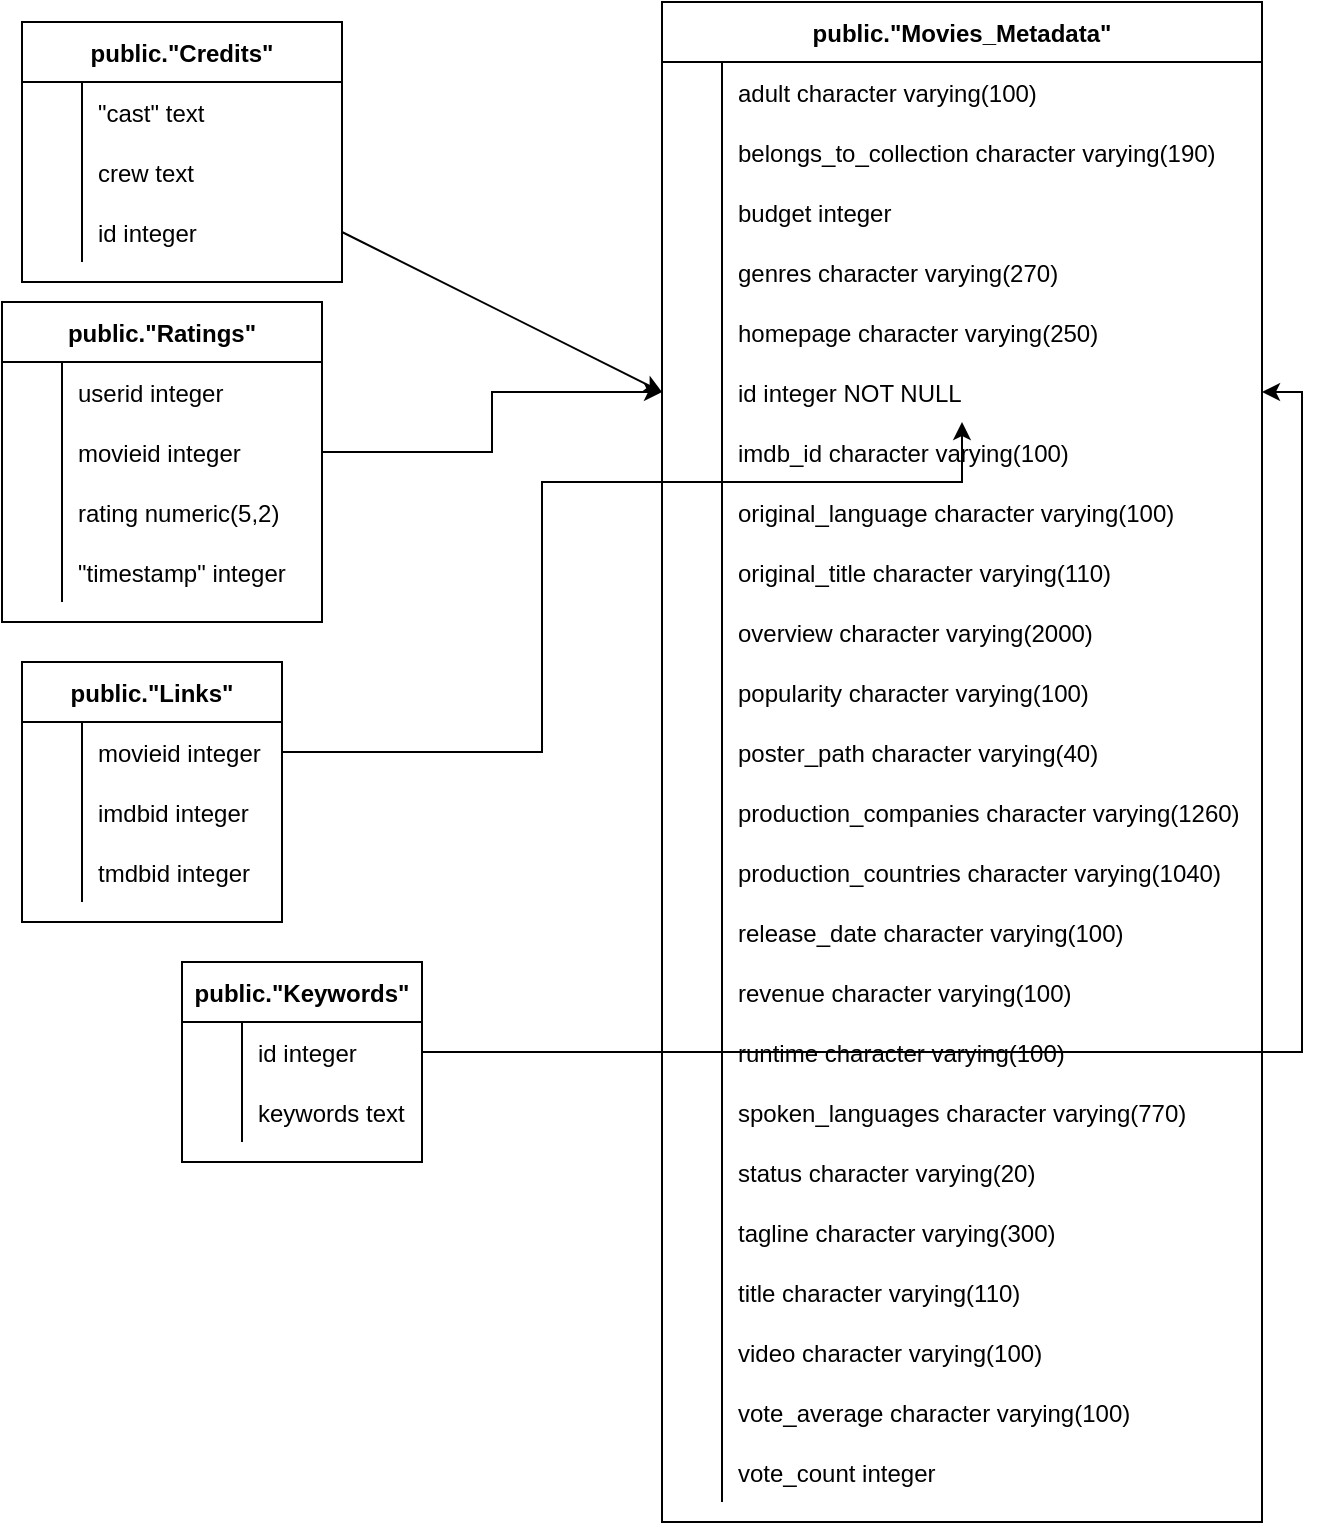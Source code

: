 <mxfile version="13.2.4" type="device"><diagram id="Lfg2pCDGy3cXo-QVmAYA" name="Page-1"><mxGraphModel dx="868" dy="1619" grid="1" gridSize="10" guides="1" tooltips="1" connect="1" arrows="1" fold="1" page="1" pageScale="1" pageWidth="827" pageHeight="1169" math="0" shadow="0"><root><mxCell id="0"/><mxCell id="1" parent="0"/><mxCell id="w8dcMZtcQvSahp-ypmps-28" value="public.&quot;Movies_Metadata&quot;" style="shape=table;startSize=30;container=1;collapsible=1;childLayout=tableLayout;fixedRows=1;rowLines=0;fontStyle=1;align=center;resizeLast=1;" vertex="1" parent="1"><mxGeometry x="430" y="-150" width="300" height="760" as="geometry"/></mxCell><mxCell id="w8dcMZtcQvSahp-ypmps-29" value="" style="shape=partialRectangle;collapsible=0;dropTarget=0;pointerEvents=0;fillColor=none;points=[[0,0.5],[1,0.5]];portConstraint=eastwest;top=0;left=0;right=0;bottom=0;" vertex="1" parent="w8dcMZtcQvSahp-ypmps-28"><mxGeometry y="30" width="300" height="30" as="geometry"/></mxCell><mxCell id="w8dcMZtcQvSahp-ypmps-30" value="" style="shape=partialRectangle;overflow=hidden;connectable=0;fillColor=none;top=0;left=0;bottom=0;right=0;" vertex="1" parent="w8dcMZtcQvSahp-ypmps-29"><mxGeometry width="30" height="30" as="geometry"/></mxCell><mxCell id="w8dcMZtcQvSahp-ypmps-31" value="adult character varying(100)" style="shape=partialRectangle;overflow=hidden;connectable=0;fillColor=none;top=0;left=0;bottom=0;right=0;align=left;spacingLeft=6;" vertex="1" parent="w8dcMZtcQvSahp-ypmps-29"><mxGeometry x="30" width="270" height="30" as="geometry"/></mxCell><mxCell id="w8dcMZtcQvSahp-ypmps-32" value="" style="shape=partialRectangle;collapsible=0;dropTarget=0;pointerEvents=0;fillColor=none;points=[[0,0.5],[1,0.5]];portConstraint=eastwest;top=0;left=0;right=0;bottom=0;" vertex="1" parent="w8dcMZtcQvSahp-ypmps-28"><mxGeometry y="60" width="300" height="30" as="geometry"/></mxCell><mxCell id="w8dcMZtcQvSahp-ypmps-33" value="" style="shape=partialRectangle;overflow=hidden;connectable=0;fillColor=none;top=0;left=0;bottom=0;right=0;" vertex="1" parent="w8dcMZtcQvSahp-ypmps-32"><mxGeometry width="30" height="30" as="geometry"/></mxCell><mxCell id="w8dcMZtcQvSahp-ypmps-34" value="belongs_to_collection character varying(190)" style="shape=partialRectangle;overflow=hidden;connectable=0;fillColor=none;top=0;left=0;bottom=0;right=0;align=left;spacingLeft=6;" vertex="1" parent="w8dcMZtcQvSahp-ypmps-32"><mxGeometry x="30" width="270" height="30" as="geometry"/></mxCell><mxCell id="w8dcMZtcQvSahp-ypmps-35" value="" style="shape=partialRectangle;collapsible=0;dropTarget=0;pointerEvents=0;fillColor=none;points=[[0,0.5],[1,0.5]];portConstraint=eastwest;top=0;left=0;right=0;bottom=0;" vertex="1" parent="w8dcMZtcQvSahp-ypmps-28"><mxGeometry y="90" width="300" height="30" as="geometry"/></mxCell><mxCell id="w8dcMZtcQvSahp-ypmps-36" value="" style="shape=partialRectangle;overflow=hidden;connectable=0;fillColor=none;top=0;left=0;bottom=0;right=0;" vertex="1" parent="w8dcMZtcQvSahp-ypmps-35"><mxGeometry width="30" height="30" as="geometry"/></mxCell><mxCell id="w8dcMZtcQvSahp-ypmps-37" value="budget integer" style="shape=partialRectangle;overflow=hidden;connectable=0;fillColor=none;top=0;left=0;bottom=0;right=0;align=left;spacingLeft=6;" vertex="1" parent="w8dcMZtcQvSahp-ypmps-35"><mxGeometry x="30" width="270" height="30" as="geometry"/></mxCell><mxCell id="w8dcMZtcQvSahp-ypmps-38" value="" style="shape=partialRectangle;collapsible=0;dropTarget=0;pointerEvents=0;fillColor=none;points=[[0,0.5],[1,0.5]];portConstraint=eastwest;top=0;left=0;right=0;bottom=0;" vertex="1" parent="w8dcMZtcQvSahp-ypmps-28"><mxGeometry y="120" width="300" height="30" as="geometry"/></mxCell><mxCell id="w8dcMZtcQvSahp-ypmps-39" value="" style="shape=partialRectangle;overflow=hidden;connectable=0;fillColor=none;top=0;left=0;bottom=0;right=0;" vertex="1" parent="w8dcMZtcQvSahp-ypmps-38"><mxGeometry width="30" height="30" as="geometry"/></mxCell><mxCell id="w8dcMZtcQvSahp-ypmps-40" value="genres character varying(270)" style="shape=partialRectangle;overflow=hidden;connectable=0;fillColor=none;top=0;left=0;bottom=0;right=0;align=left;spacingLeft=6;" vertex="1" parent="w8dcMZtcQvSahp-ypmps-38"><mxGeometry x="30" width="270" height="30" as="geometry"/></mxCell><mxCell id="w8dcMZtcQvSahp-ypmps-41" value="" style="shape=partialRectangle;collapsible=0;dropTarget=0;pointerEvents=0;fillColor=none;points=[[0,0.5],[1,0.5]];portConstraint=eastwest;top=0;left=0;right=0;bottom=0;" vertex="1" parent="w8dcMZtcQvSahp-ypmps-28"><mxGeometry y="150" width="300" height="30" as="geometry"/></mxCell><mxCell id="w8dcMZtcQvSahp-ypmps-42" value="" style="shape=partialRectangle;overflow=hidden;connectable=0;fillColor=none;top=0;left=0;bottom=0;right=0;" vertex="1" parent="w8dcMZtcQvSahp-ypmps-41"><mxGeometry width="30" height="30" as="geometry"/></mxCell><mxCell id="w8dcMZtcQvSahp-ypmps-43" value="homepage character varying(250)" style="shape=partialRectangle;overflow=hidden;connectable=0;fillColor=none;top=0;left=0;bottom=0;right=0;align=left;spacingLeft=6;" vertex="1" parent="w8dcMZtcQvSahp-ypmps-41"><mxGeometry x="30" width="270" height="30" as="geometry"/></mxCell><mxCell id="w8dcMZtcQvSahp-ypmps-44" value="" style="shape=partialRectangle;collapsible=0;dropTarget=0;pointerEvents=0;fillColor=none;points=[[0,0.5],[1,0.5]];portConstraint=eastwest;top=0;left=0;right=0;bottom=0;" vertex="1" parent="w8dcMZtcQvSahp-ypmps-28"><mxGeometry y="180" width="300" height="30" as="geometry"/></mxCell><mxCell id="w8dcMZtcQvSahp-ypmps-45" value="" style="shape=partialRectangle;overflow=hidden;connectable=0;fillColor=none;top=0;left=0;bottom=0;right=0;" vertex="1" parent="w8dcMZtcQvSahp-ypmps-44"><mxGeometry width="30" height="30" as="geometry"/></mxCell><mxCell id="w8dcMZtcQvSahp-ypmps-46" value="id integer NOT NULL" style="shape=partialRectangle;overflow=hidden;connectable=0;fillColor=none;top=0;left=0;bottom=0;right=0;align=left;spacingLeft=6;" vertex="1" parent="w8dcMZtcQvSahp-ypmps-44"><mxGeometry x="30" width="270" height="30" as="geometry"/></mxCell><mxCell id="w8dcMZtcQvSahp-ypmps-47" value="" style="shape=partialRectangle;collapsible=0;dropTarget=0;pointerEvents=0;fillColor=none;points=[[0,0.5],[1,0.5]];portConstraint=eastwest;top=0;left=0;right=0;bottom=0;" vertex="1" parent="w8dcMZtcQvSahp-ypmps-28"><mxGeometry y="210" width="300" height="30" as="geometry"/></mxCell><mxCell id="w8dcMZtcQvSahp-ypmps-48" value="" style="shape=partialRectangle;overflow=hidden;connectable=0;fillColor=none;top=0;left=0;bottom=0;right=0;" vertex="1" parent="w8dcMZtcQvSahp-ypmps-47"><mxGeometry width="30" height="30" as="geometry"/></mxCell><mxCell id="w8dcMZtcQvSahp-ypmps-49" value="imdb_id character varying(100)" style="shape=partialRectangle;overflow=hidden;connectable=0;fillColor=none;top=0;left=0;bottom=0;right=0;align=left;spacingLeft=6;" vertex="1" parent="w8dcMZtcQvSahp-ypmps-47"><mxGeometry x="30" width="270" height="30" as="geometry"/></mxCell><mxCell id="w8dcMZtcQvSahp-ypmps-50" value="" style="shape=partialRectangle;collapsible=0;dropTarget=0;pointerEvents=0;fillColor=none;points=[[0,0.5],[1,0.5]];portConstraint=eastwest;top=0;left=0;right=0;bottom=0;" vertex="1" parent="w8dcMZtcQvSahp-ypmps-28"><mxGeometry y="240" width="300" height="30" as="geometry"/></mxCell><mxCell id="w8dcMZtcQvSahp-ypmps-51" value="" style="shape=partialRectangle;overflow=hidden;connectable=0;fillColor=none;top=0;left=0;bottom=0;right=0;" vertex="1" parent="w8dcMZtcQvSahp-ypmps-50"><mxGeometry width="30" height="30" as="geometry"/></mxCell><mxCell id="w8dcMZtcQvSahp-ypmps-52" value="original_language character varying(100)" style="shape=partialRectangle;overflow=hidden;connectable=0;fillColor=none;top=0;left=0;bottom=0;right=0;align=left;spacingLeft=6;" vertex="1" parent="w8dcMZtcQvSahp-ypmps-50"><mxGeometry x="30" width="270" height="30" as="geometry"/></mxCell><mxCell id="w8dcMZtcQvSahp-ypmps-53" value="" style="shape=partialRectangle;collapsible=0;dropTarget=0;pointerEvents=0;fillColor=none;points=[[0,0.5],[1,0.5]];portConstraint=eastwest;top=0;left=0;right=0;bottom=0;" vertex="1" parent="w8dcMZtcQvSahp-ypmps-28"><mxGeometry y="270" width="300" height="30" as="geometry"/></mxCell><mxCell id="w8dcMZtcQvSahp-ypmps-54" value="" style="shape=partialRectangle;overflow=hidden;connectable=0;fillColor=none;top=0;left=0;bottom=0;right=0;" vertex="1" parent="w8dcMZtcQvSahp-ypmps-53"><mxGeometry width="30" height="30" as="geometry"/></mxCell><mxCell id="w8dcMZtcQvSahp-ypmps-55" value="original_title character varying(110)" style="shape=partialRectangle;overflow=hidden;connectable=0;fillColor=none;top=0;left=0;bottom=0;right=0;align=left;spacingLeft=6;" vertex="1" parent="w8dcMZtcQvSahp-ypmps-53"><mxGeometry x="30" width="270" height="30" as="geometry"/></mxCell><mxCell id="w8dcMZtcQvSahp-ypmps-56" value="" style="shape=partialRectangle;collapsible=0;dropTarget=0;pointerEvents=0;fillColor=none;points=[[0,0.5],[1,0.5]];portConstraint=eastwest;top=0;left=0;right=0;bottom=0;" vertex="1" parent="w8dcMZtcQvSahp-ypmps-28"><mxGeometry y="300" width="300" height="30" as="geometry"/></mxCell><mxCell id="w8dcMZtcQvSahp-ypmps-57" value="" style="shape=partialRectangle;overflow=hidden;connectable=0;fillColor=none;top=0;left=0;bottom=0;right=0;" vertex="1" parent="w8dcMZtcQvSahp-ypmps-56"><mxGeometry width="30" height="30" as="geometry"/></mxCell><mxCell id="w8dcMZtcQvSahp-ypmps-58" value="overview character varying(2000)" style="shape=partialRectangle;overflow=hidden;connectable=0;fillColor=none;top=0;left=0;bottom=0;right=0;align=left;spacingLeft=6;" vertex="1" parent="w8dcMZtcQvSahp-ypmps-56"><mxGeometry x="30" width="270" height="30" as="geometry"/></mxCell><mxCell id="w8dcMZtcQvSahp-ypmps-59" value="" style="shape=partialRectangle;collapsible=0;dropTarget=0;pointerEvents=0;fillColor=none;points=[[0,0.5],[1,0.5]];portConstraint=eastwest;top=0;left=0;right=0;bottom=0;" vertex="1" parent="w8dcMZtcQvSahp-ypmps-28"><mxGeometry y="330" width="300" height="30" as="geometry"/></mxCell><mxCell id="w8dcMZtcQvSahp-ypmps-60" value="" style="shape=partialRectangle;overflow=hidden;connectable=0;fillColor=none;top=0;left=0;bottom=0;right=0;" vertex="1" parent="w8dcMZtcQvSahp-ypmps-59"><mxGeometry width="30" height="30" as="geometry"/></mxCell><mxCell id="w8dcMZtcQvSahp-ypmps-61" value="popularity character varying(100)" style="shape=partialRectangle;overflow=hidden;connectable=0;fillColor=none;top=0;left=0;bottom=0;right=0;align=left;spacingLeft=6;" vertex="1" parent="w8dcMZtcQvSahp-ypmps-59"><mxGeometry x="30" width="270" height="30" as="geometry"/></mxCell><mxCell id="w8dcMZtcQvSahp-ypmps-62" value="" style="shape=partialRectangle;collapsible=0;dropTarget=0;pointerEvents=0;fillColor=none;points=[[0,0.5],[1,0.5]];portConstraint=eastwest;top=0;left=0;right=0;bottom=0;" vertex="1" parent="w8dcMZtcQvSahp-ypmps-28"><mxGeometry y="360" width="300" height="30" as="geometry"/></mxCell><mxCell id="w8dcMZtcQvSahp-ypmps-63" value="" style="shape=partialRectangle;overflow=hidden;connectable=0;fillColor=none;top=0;left=0;bottom=0;right=0;" vertex="1" parent="w8dcMZtcQvSahp-ypmps-62"><mxGeometry width="30" height="30" as="geometry"/></mxCell><mxCell id="w8dcMZtcQvSahp-ypmps-64" value="poster_path character varying(40)" style="shape=partialRectangle;overflow=hidden;connectable=0;fillColor=none;top=0;left=0;bottom=0;right=0;align=left;spacingLeft=6;" vertex="1" parent="w8dcMZtcQvSahp-ypmps-62"><mxGeometry x="30" width="270" height="30" as="geometry"/></mxCell><mxCell id="w8dcMZtcQvSahp-ypmps-65" value="" style="shape=partialRectangle;collapsible=0;dropTarget=0;pointerEvents=0;fillColor=none;points=[[0,0.5],[1,0.5]];portConstraint=eastwest;top=0;left=0;right=0;bottom=0;" vertex="1" parent="w8dcMZtcQvSahp-ypmps-28"><mxGeometry y="390" width="300" height="30" as="geometry"/></mxCell><mxCell id="w8dcMZtcQvSahp-ypmps-66" value="" style="shape=partialRectangle;overflow=hidden;connectable=0;fillColor=none;top=0;left=0;bottom=0;right=0;" vertex="1" parent="w8dcMZtcQvSahp-ypmps-65"><mxGeometry width="30" height="30" as="geometry"/></mxCell><mxCell id="w8dcMZtcQvSahp-ypmps-67" value="production_companies character varying(1260)" style="shape=partialRectangle;overflow=hidden;connectable=0;fillColor=none;top=0;left=0;bottom=0;right=0;align=left;spacingLeft=6;" vertex="1" parent="w8dcMZtcQvSahp-ypmps-65"><mxGeometry x="30" width="270" height="30" as="geometry"/></mxCell><mxCell id="w8dcMZtcQvSahp-ypmps-68" value="" style="shape=partialRectangle;collapsible=0;dropTarget=0;pointerEvents=0;fillColor=none;points=[[0,0.5],[1,0.5]];portConstraint=eastwest;top=0;left=0;right=0;bottom=0;" vertex="1" parent="w8dcMZtcQvSahp-ypmps-28"><mxGeometry y="420" width="300" height="30" as="geometry"/></mxCell><mxCell id="w8dcMZtcQvSahp-ypmps-69" value="" style="shape=partialRectangle;overflow=hidden;connectable=0;fillColor=none;top=0;left=0;bottom=0;right=0;" vertex="1" parent="w8dcMZtcQvSahp-ypmps-68"><mxGeometry width="30" height="30" as="geometry"/></mxCell><mxCell id="w8dcMZtcQvSahp-ypmps-70" value="production_countries character varying(1040)" style="shape=partialRectangle;overflow=hidden;connectable=0;fillColor=none;top=0;left=0;bottom=0;right=0;align=left;spacingLeft=6;" vertex="1" parent="w8dcMZtcQvSahp-ypmps-68"><mxGeometry x="30" width="270" height="30" as="geometry"/></mxCell><mxCell id="w8dcMZtcQvSahp-ypmps-71" value="" style="shape=partialRectangle;collapsible=0;dropTarget=0;pointerEvents=0;fillColor=none;points=[[0,0.5],[1,0.5]];portConstraint=eastwest;top=0;left=0;right=0;bottom=0;" vertex="1" parent="w8dcMZtcQvSahp-ypmps-28"><mxGeometry y="450" width="300" height="30" as="geometry"/></mxCell><mxCell id="w8dcMZtcQvSahp-ypmps-72" value="" style="shape=partialRectangle;overflow=hidden;connectable=0;fillColor=none;top=0;left=0;bottom=0;right=0;" vertex="1" parent="w8dcMZtcQvSahp-ypmps-71"><mxGeometry width="30" height="30" as="geometry"/></mxCell><mxCell id="w8dcMZtcQvSahp-ypmps-73" value="release_date character varying(100)" style="shape=partialRectangle;overflow=hidden;connectable=0;fillColor=none;top=0;left=0;bottom=0;right=0;align=left;spacingLeft=6;" vertex="1" parent="w8dcMZtcQvSahp-ypmps-71"><mxGeometry x="30" width="270" height="30" as="geometry"/></mxCell><mxCell id="w8dcMZtcQvSahp-ypmps-74" value="" style="shape=partialRectangle;collapsible=0;dropTarget=0;pointerEvents=0;fillColor=none;points=[[0,0.5],[1,0.5]];portConstraint=eastwest;top=0;left=0;right=0;bottom=0;" vertex="1" parent="w8dcMZtcQvSahp-ypmps-28"><mxGeometry y="480" width="300" height="30" as="geometry"/></mxCell><mxCell id="w8dcMZtcQvSahp-ypmps-75" value="" style="shape=partialRectangle;overflow=hidden;connectable=0;fillColor=none;top=0;left=0;bottom=0;right=0;" vertex="1" parent="w8dcMZtcQvSahp-ypmps-74"><mxGeometry width="30" height="30" as="geometry"/></mxCell><mxCell id="w8dcMZtcQvSahp-ypmps-76" value="revenue character varying(100)" style="shape=partialRectangle;overflow=hidden;connectable=0;fillColor=none;top=0;left=0;bottom=0;right=0;align=left;spacingLeft=6;" vertex="1" parent="w8dcMZtcQvSahp-ypmps-74"><mxGeometry x="30" width="270" height="30" as="geometry"/></mxCell><mxCell id="w8dcMZtcQvSahp-ypmps-77" value="" style="shape=partialRectangle;collapsible=0;dropTarget=0;pointerEvents=0;fillColor=none;points=[[0,0.5],[1,0.5]];portConstraint=eastwest;top=0;left=0;right=0;bottom=0;" vertex="1" parent="w8dcMZtcQvSahp-ypmps-28"><mxGeometry y="510" width="300" height="30" as="geometry"/></mxCell><mxCell id="w8dcMZtcQvSahp-ypmps-78" value="" style="shape=partialRectangle;overflow=hidden;connectable=0;fillColor=none;top=0;left=0;bottom=0;right=0;" vertex="1" parent="w8dcMZtcQvSahp-ypmps-77"><mxGeometry width="30" height="30" as="geometry"/></mxCell><mxCell id="w8dcMZtcQvSahp-ypmps-79" value="runtime character varying(100)" style="shape=partialRectangle;overflow=hidden;connectable=0;fillColor=none;top=0;left=0;bottom=0;right=0;align=left;spacingLeft=6;" vertex="1" parent="w8dcMZtcQvSahp-ypmps-77"><mxGeometry x="30" width="270" height="30" as="geometry"/></mxCell><mxCell id="w8dcMZtcQvSahp-ypmps-80" value="" style="shape=partialRectangle;collapsible=0;dropTarget=0;pointerEvents=0;fillColor=none;points=[[0,0.5],[1,0.5]];portConstraint=eastwest;top=0;left=0;right=0;bottom=0;" vertex="1" parent="w8dcMZtcQvSahp-ypmps-28"><mxGeometry y="540" width="300" height="30" as="geometry"/></mxCell><mxCell id="w8dcMZtcQvSahp-ypmps-81" value="" style="shape=partialRectangle;overflow=hidden;connectable=0;fillColor=none;top=0;left=0;bottom=0;right=0;" vertex="1" parent="w8dcMZtcQvSahp-ypmps-80"><mxGeometry width="30" height="30" as="geometry"/></mxCell><mxCell id="w8dcMZtcQvSahp-ypmps-82" value="spoken_languages character varying(770)" style="shape=partialRectangle;overflow=hidden;connectable=0;fillColor=none;top=0;left=0;bottom=0;right=0;align=left;spacingLeft=6;" vertex="1" parent="w8dcMZtcQvSahp-ypmps-80"><mxGeometry x="30" width="270" height="30" as="geometry"/></mxCell><mxCell id="w8dcMZtcQvSahp-ypmps-83" value="" style="shape=partialRectangle;collapsible=0;dropTarget=0;pointerEvents=0;fillColor=none;points=[[0,0.5],[1,0.5]];portConstraint=eastwest;top=0;left=0;right=0;bottom=0;" vertex="1" parent="w8dcMZtcQvSahp-ypmps-28"><mxGeometry y="570" width="300" height="30" as="geometry"/></mxCell><mxCell id="w8dcMZtcQvSahp-ypmps-84" value="" style="shape=partialRectangle;overflow=hidden;connectable=0;fillColor=none;top=0;left=0;bottom=0;right=0;" vertex="1" parent="w8dcMZtcQvSahp-ypmps-83"><mxGeometry width="30" height="30" as="geometry"/></mxCell><mxCell id="w8dcMZtcQvSahp-ypmps-85" value="status character varying(20)" style="shape=partialRectangle;overflow=hidden;connectable=0;fillColor=none;top=0;left=0;bottom=0;right=0;align=left;spacingLeft=6;" vertex="1" parent="w8dcMZtcQvSahp-ypmps-83"><mxGeometry x="30" width="270" height="30" as="geometry"/></mxCell><mxCell id="w8dcMZtcQvSahp-ypmps-86" value="" style="shape=partialRectangle;collapsible=0;dropTarget=0;pointerEvents=0;fillColor=none;points=[[0,0.5],[1,0.5]];portConstraint=eastwest;top=0;left=0;right=0;bottom=0;" vertex="1" parent="w8dcMZtcQvSahp-ypmps-28"><mxGeometry y="600" width="300" height="30" as="geometry"/></mxCell><mxCell id="w8dcMZtcQvSahp-ypmps-87" value="" style="shape=partialRectangle;overflow=hidden;connectable=0;fillColor=none;top=0;left=0;bottom=0;right=0;" vertex="1" parent="w8dcMZtcQvSahp-ypmps-86"><mxGeometry width="30" height="30" as="geometry"/></mxCell><mxCell id="w8dcMZtcQvSahp-ypmps-88" value="tagline character varying(300)" style="shape=partialRectangle;overflow=hidden;connectable=0;fillColor=none;top=0;left=0;bottom=0;right=0;align=left;spacingLeft=6;" vertex="1" parent="w8dcMZtcQvSahp-ypmps-86"><mxGeometry x="30" width="270" height="30" as="geometry"/></mxCell><mxCell id="w8dcMZtcQvSahp-ypmps-89" value="" style="shape=partialRectangle;collapsible=0;dropTarget=0;pointerEvents=0;fillColor=none;points=[[0,0.5],[1,0.5]];portConstraint=eastwest;top=0;left=0;right=0;bottom=0;" vertex="1" parent="w8dcMZtcQvSahp-ypmps-28"><mxGeometry y="630" width="300" height="30" as="geometry"/></mxCell><mxCell id="w8dcMZtcQvSahp-ypmps-90" value="" style="shape=partialRectangle;overflow=hidden;connectable=0;fillColor=none;top=0;left=0;bottom=0;right=0;" vertex="1" parent="w8dcMZtcQvSahp-ypmps-89"><mxGeometry width="30" height="30" as="geometry"/></mxCell><mxCell id="w8dcMZtcQvSahp-ypmps-91" value="title character varying(110)" style="shape=partialRectangle;overflow=hidden;connectable=0;fillColor=none;top=0;left=0;bottom=0;right=0;align=left;spacingLeft=6;" vertex="1" parent="w8dcMZtcQvSahp-ypmps-89"><mxGeometry x="30" width="270" height="30" as="geometry"/></mxCell><mxCell id="w8dcMZtcQvSahp-ypmps-92" value="" style="shape=partialRectangle;collapsible=0;dropTarget=0;pointerEvents=0;fillColor=none;points=[[0,0.5],[1,0.5]];portConstraint=eastwest;top=0;left=0;right=0;bottom=0;" vertex="1" parent="w8dcMZtcQvSahp-ypmps-28"><mxGeometry y="660" width="300" height="30" as="geometry"/></mxCell><mxCell id="w8dcMZtcQvSahp-ypmps-93" value="" style="shape=partialRectangle;overflow=hidden;connectable=0;fillColor=none;top=0;left=0;bottom=0;right=0;" vertex="1" parent="w8dcMZtcQvSahp-ypmps-92"><mxGeometry width="30" height="30" as="geometry"/></mxCell><mxCell id="w8dcMZtcQvSahp-ypmps-94" value="video character varying(100)" style="shape=partialRectangle;overflow=hidden;connectable=0;fillColor=none;top=0;left=0;bottom=0;right=0;align=left;spacingLeft=6;" vertex="1" parent="w8dcMZtcQvSahp-ypmps-92"><mxGeometry x="30" width="270" height="30" as="geometry"/></mxCell><mxCell id="w8dcMZtcQvSahp-ypmps-95" value="" style="shape=partialRectangle;collapsible=0;dropTarget=0;pointerEvents=0;fillColor=none;points=[[0,0.5],[1,0.5]];portConstraint=eastwest;top=0;left=0;right=0;bottom=0;" vertex="1" parent="w8dcMZtcQvSahp-ypmps-28"><mxGeometry y="690" width="300" height="30" as="geometry"/></mxCell><mxCell id="w8dcMZtcQvSahp-ypmps-96" value="" style="shape=partialRectangle;overflow=hidden;connectable=0;fillColor=none;top=0;left=0;bottom=0;right=0;" vertex="1" parent="w8dcMZtcQvSahp-ypmps-95"><mxGeometry width="30" height="30" as="geometry"/></mxCell><mxCell id="w8dcMZtcQvSahp-ypmps-97" value="vote_average character varying(100)" style="shape=partialRectangle;overflow=hidden;connectable=0;fillColor=none;top=0;left=0;bottom=0;right=0;align=left;spacingLeft=6;" vertex="1" parent="w8dcMZtcQvSahp-ypmps-95"><mxGeometry x="30" width="270" height="30" as="geometry"/></mxCell><mxCell id="w8dcMZtcQvSahp-ypmps-98" value="" style="shape=partialRectangle;collapsible=0;dropTarget=0;pointerEvents=0;fillColor=none;points=[[0,0.5],[1,0.5]];portConstraint=eastwest;top=0;left=0;right=0;bottom=0;" vertex="1" parent="w8dcMZtcQvSahp-ypmps-28"><mxGeometry y="720" width="300" height="30" as="geometry"/></mxCell><mxCell id="w8dcMZtcQvSahp-ypmps-99" value="" style="shape=partialRectangle;overflow=hidden;connectable=0;fillColor=none;top=0;left=0;bottom=0;right=0;" vertex="1" parent="w8dcMZtcQvSahp-ypmps-98"><mxGeometry width="30" height="30" as="geometry"/></mxCell><mxCell id="w8dcMZtcQvSahp-ypmps-100" value="vote_count integer" style="shape=partialRectangle;overflow=hidden;connectable=0;fillColor=none;top=0;left=0;bottom=0;right=0;align=left;spacingLeft=6;" vertex="1" parent="w8dcMZtcQvSahp-ypmps-98"><mxGeometry x="30" width="270" height="30" as="geometry"/></mxCell><mxCell id="w8dcMZtcQvSahp-ypmps-101" value="public.&quot;Ratings&quot;" style="shape=table;startSize=30;container=1;collapsible=1;childLayout=tableLayout;fixedRows=1;rowLines=0;fontStyle=1;align=center;resizeLast=1;" vertex="1" parent="1"><mxGeometry x="100" width="160" height="160" as="geometry"/></mxCell><mxCell id="w8dcMZtcQvSahp-ypmps-102" value="" style="shape=partialRectangle;collapsible=0;dropTarget=0;pointerEvents=0;fillColor=none;points=[[0,0.5],[1,0.5]];portConstraint=eastwest;top=0;left=0;right=0;bottom=0;" vertex="1" parent="w8dcMZtcQvSahp-ypmps-101"><mxGeometry y="30" width="160" height="30" as="geometry"/></mxCell><mxCell id="w8dcMZtcQvSahp-ypmps-103" value="" style="shape=partialRectangle;overflow=hidden;connectable=0;fillColor=none;top=0;left=0;bottom=0;right=0;" vertex="1" parent="w8dcMZtcQvSahp-ypmps-102"><mxGeometry width="30" height="30" as="geometry"/></mxCell><mxCell id="w8dcMZtcQvSahp-ypmps-104" value="userid integer" style="shape=partialRectangle;overflow=hidden;connectable=0;fillColor=none;top=0;left=0;bottom=0;right=0;align=left;spacingLeft=6;" vertex="1" parent="w8dcMZtcQvSahp-ypmps-102"><mxGeometry x="30" width="130" height="30" as="geometry"/></mxCell><mxCell id="w8dcMZtcQvSahp-ypmps-105" value="" style="shape=partialRectangle;collapsible=0;dropTarget=0;pointerEvents=0;fillColor=none;points=[[0,0.5],[1,0.5]];portConstraint=eastwest;top=0;left=0;right=0;bottom=0;" vertex="1" parent="w8dcMZtcQvSahp-ypmps-101"><mxGeometry y="60" width="160" height="30" as="geometry"/></mxCell><mxCell id="w8dcMZtcQvSahp-ypmps-106" value="" style="shape=partialRectangle;overflow=hidden;connectable=0;fillColor=none;top=0;left=0;bottom=0;right=0;" vertex="1" parent="w8dcMZtcQvSahp-ypmps-105"><mxGeometry width="30" height="30" as="geometry"/></mxCell><mxCell id="w8dcMZtcQvSahp-ypmps-107" value="movieid integer" style="shape=partialRectangle;overflow=hidden;connectable=0;fillColor=none;top=0;left=0;bottom=0;right=0;align=left;spacingLeft=6;" vertex="1" parent="w8dcMZtcQvSahp-ypmps-105"><mxGeometry x="30" width="130" height="30" as="geometry"/></mxCell><mxCell id="w8dcMZtcQvSahp-ypmps-108" value="" style="shape=partialRectangle;collapsible=0;dropTarget=0;pointerEvents=0;fillColor=none;points=[[0,0.5],[1,0.5]];portConstraint=eastwest;top=0;left=0;right=0;bottom=0;" vertex="1" parent="w8dcMZtcQvSahp-ypmps-101"><mxGeometry y="90" width="160" height="30" as="geometry"/></mxCell><mxCell id="w8dcMZtcQvSahp-ypmps-109" value="" style="shape=partialRectangle;overflow=hidden;connectable=0;fillColor=none;top=0;left=0;bottom=0;right=0;" vertex="1" parent="w8dcMZtcQvSahp-ypmps-108"><mxGeometry width="30" height="30" as="geometry"/></mxCell><mxCell id="w8dcMZtcQvSahp-ypmps-110" value="rating numeric(5,2)" style="shape=partialRectangle;overflow=hidden;connectable=0;fillColor=none;top=0;left=0;bottom=0;right=0;align=left;spacingLeft=6;" vertex="1" parent="w8dcMZtcQvSahp-ypmps-108"><mxGeometry x="30" width="130" height="30" as="geometry"/></mxCell><mxCell id="w8dcMZtcQvSahp-ypmps-111" value="" style="shape=partialRectangle;collapsible=0;dropTarget=0;pointerEvents=0;fillColor=none;points=[[0,0.5],[1,0.5]];portConstraint=eastwest;top=0;left=0;right=0;bottom=0;" vertex="1" parent="w8dcMZtcQvSahp-ypmps-101"><mxGeometry y="120" width="160" height="30" as="geometry"/></mxCell><mxCell id="w8dcMZtcQvSahp-ypmps-112" value="" style="shape=partialRectangle;overflow=hidden;connectable=0;fillColor=none;top=0;left=0;bottom=0;right=0;" vertex="1" parent="w8dcMZtcQvSahp-ypmps-111"><mxGeometry width="30" height="30" as="geometry"/></mxCell><mxCell id="w8dcMZtcQvSahp-ypmps-113" value="&quot;timestamp&quot; integer" style="shape=partialRectangle;overflow=hidden;connectable=0;fillColor=none;top=0;left=0;bottom=0;right=0;align=left;spacingLeft=6;" vertex="1" parent="w8dcMZtcQvSahp-ypmps-111"><mxGeometry x="30" width="130" height="30" as="geometry"/></mxCell><mxCell id="w8dcMZtcQvSahp-ypmps-1" value="public.&quot;Credits&quot;" style="shape=table;startSize=30;container=1;collapsible=1;childLayout=tableLayout;fixedRows=1;rowLines=0;fontStyle=1;align=center;resizeLast=1;" vertex="1" parent="1"><mxGeometry x="110" y="-140" width="160" height="130" as="geometry"/></mxCell><mxCell id="w8dcMZtcQvSahp-ypmps-2" value="" style="shape=partialRectangle;collapsible=0;dropTarget=0;pointerEvents=0;fillColor=none;points=[[0,0.5],[1,0.5]];portConstraint=eastwest;top=0;left=0;right=0;bottom=0;" vertex="1" parent="w8dcMZtcQvSahp-ypmps-1"><mxGeometry y="30" width="160" height="30" as="geometry"/></mxCell><mxCell id="w8dcMZtcQvSahp-ypmps-3" value="" style="shape=partialRectangle;overflow=hidden;connectable=0;fillColor=none;top=0;left=0;bottom=0;right=0;" vertex="1" parent="w8dcMZtcQvSahp-ypmps-2"><mxGeometry width="30" height="30" as="geometry"/></mxCell><mxCell id="w8dcMZtcQvSahp-ypmps-4" value="&quot;cast&quot; text" style="shape=partialRectangle;overflow=hidden;connectable=0;fillColor=none;top=0;left=0;bottom=0;right=0;align=left;spacingLeft=6;" vertex="1" parent="w8dcMZtcQvSahp-ypmps-2"><mxGeometry x="30" width="130" height="30" as="geometry"/></mxCell><mxCell id="w8dcMZtcQvSahp-ypmps-5" value="" style="shape=partialRectangle;collapsible=0;dropTarget=0;pointerEvents=0;fillColor=none;points=[[0,0.5],[1,0.5]];portConstraint=eastwest;top=0;left=0;right=0;bottom=0;" vertex="1" parent="w8dcMZtcQvSahp-ypmps-1"><mxGeometry y="60" width="160" height="30" as="geometry"/></mxCell><mxCell id="w8dcMZtcQvSahp-ypmps-6" value="" style="shape=partialRectangle;overflow=hidden;connectable=0;fillColor=none;top=0;left=0;bottom=0;right=0;" vertex="1" parent="w8dcMZtcQvSahp-ypmps-5"><mxGeometry width="30" height="30" as="geometry"/></mxCell><mxCell id="w8dcMZtcQvSahp-ypmps-7" value="crew text" style="shape=partialRectangle;overflow=hidden;connectable=0;fillColor=none;top=0;left=0;bottom=0;right=0;align=left;spacingLeft=6;" vertex="1" parent="w8dcMZtcQvSahp-ypmps-5"><mxGeometry x="30" width="130" height="30" as="geometry"/></mxCell><mxCell id="w8dcMZtcQvSahp-ypmps-8" value="" style="shape=partialRectangle;collapsible=0;dropTarget=0;pointerEvents=0;fillColor=none;points=[[0,0.5],[1,0.5]];portConstraint=eastwest;top=0;left=0;right=0;bottom=0;" vertex="1" parent="w8dcMZtcQvSahp-ypmps-1"><mxGeometry y="90" width="160" height="30" as="geometry"/></mxCell><mxCell id="w8dcMZtcQvSahp-ypmps-9" value="" style="shape=partialRectangle;overflow=hidden;connectable=0;fillColor=none;top=0;left=0;bottom=0;right=0;" vertex="1" parent="w8dcMZtcQvSahp-ypmps-8"><mxGeometry width="30" height="30" as="geometry"/></mxCell><mxCell id="w8dcMZtcQvSahp-ypmps-10" value="id integer" style="shape=partialRectangle;overflow=hidden;connectable=0;fillColor=none;top=0;left=0;bottom=0;right=0;align=left;spacingLeft=6;" vertex="1" parent="w8dcMZtcQvSahp-ypmps-8"><mxGeometry x="30" width="130" height="30" as="geometry"/></mxCell><mxCell id="w8dcMZtcQvSahp-ypmps-18" value="public.&quot;Links&quot;" style="shape=table;startSize=30;container=1;collapsible=1;childLayout=tableLayout;fixedRows=1;rowLines=0;fontStyle=1;align=center;resizeLast=1;" vertex="1" parent="1"><mxGeometry x="110" y="180" width="130" height="130" as="geometry"/></mxCell><mxCell id="w8dcMZtcQvSahp-ypmps-19" value="" style="shape=partialRectangle;collapsible=0;dropTarget=0;pointerEvents=0;fillColor=none;points=[[0,0.5],[1,0.5]];portConstraint=eastwest;top=0;left=0;right=0;bottom=0;" vertex="1" parent="w8dcMZtcQvSahp-ypmps-18"><mxGeometry y="30" width="130" height="30" as="geometry"/></mxCell><mxCell id="w8dcMZtcQvSahp-ypmps-20" value="" style="shape=partialRectangle;overflow=hidden;connectable=0;fillColor=none;top=0;left=0;bottom=0;right=0;" vertex="1" parent="w8dcMZtcQvSahp-ypmps-19"><mxGeometry width="30" height="30" as="geometry"/></mxCell><mxCell id="w8dcMZtcQvSahp-ypmps-21" value="movieid integer" style="shape=partialRectangle;overflow=hidden;connectable=0;fillColor=none;top=0;left=0;bottom=0;right=0;align=left;spacingLeft=6;" vertex="1" parent="w8dcMZtcQvSahp-ypmps-19"><mxGeometry x="30" width="100" height="30" as="geometry"/></mxCell><mxCell id="w8dcMZtcQvSahp-ypmps-22" value="" style="shape=partialRectangle;collapsible=0;dropTarget=0;pointerEvents=0;fillColor=none;points=[[0,0.5],[1,0.5]];portConstraint=eastwest;top=0;left=0;right=0;bottom=0;" vertex="1" parent="w8dcMZtcQvSahp-ypmps-18"><mxGeometry y="60" width="130" height="30" as="geometry"/></mxCell><mxCell id="w8dcMZtcQvSahp-ypmps-23" value="" style="shape=partialRectangle;overflow=hidden;connectable=0;fillColor=none;top=0;left=0;bottom=0;right=0;" vertex="1" parent="w8dcMZtcQvSahp-ypmps-22"><mxGeometry width="30" height="30" as="geometry"/></mxCell><mxCell id="w8dcMZtcQvSahp-ypmps-24" value="imdbid integer" style="shape=partialRectangle;overflow=hidden;connectable=0;fillColor=none;top=0;left=0;bottom=0;right=0;align=left;spacingLeft=6;" vertex="1" parent="w8dcMZtcQvSahp-ypmps-22"><mxGeometry x="30" width="100" height="30" as="geometry"/></mxCell><mxCell id="w8dcMZtcQvSahp-ypmps-25" value="" style="shape=partialRectangle;collapsible=0;dropTarget=0;pointerEvents=0;fillColor=none;points=[[0,0.5],[1,0.5]];portConstraint=eastwest;top=0;left=0;right=0;bottom=0;" vertex="1" parent="w8dcMZtcQvSahp-ypmps-18"><mxGeometry y="90" width="130" height="30" as="geometry"/></mxCell><mxCell id="w8dcMZtcQvSahp-ypmps-26" value="" style="shape=partialRectangle;overflow=hidden;connectable=0;fillColor=none;top=0;left=0;bottom=0;right=0;" vertex="1" parent="w8dcMZtcQvSahp-ypmps-25"><mxGeometry width="30" height="30" as="geometry"/></mxCell><mxCell id="w8dcMZtcQvSahp-ypmps-27" value="tmdbid integer" style="shape=partialRectangle;overflow=hidden;connectable=0;fillColor=none;top=0;left=0;bottom=0;right=0;align=left;spacingLeft=6;" vertex="1" parent="w8dcMZtcQvSahp-ypmps-25"><mxGeometry x="30" width="100" height="30" as="geometry"/></mxCell><mxCell id="w8dcMZtcQvSahp-ypmps-114" value="" style="endArrow=classic;html=1;exitX=1;exitY=0.5;exitDx=0;exitDy=0;entryX=0;entryY=0.5;entryDx=0;entryDy=0;" edge="1" parent="1" source="w8dcMZtcQvSahp-ypmps-8" target="w8dcMZtcQvSahp-ypmps-44"><mxGeometry width="50" height="50" relative="1" as="geometry"><mxPoint x="320" y="110" as="sourcePoint"/><mxPoint x="370" y="60" as="targetPoint"/></mxGeometry></mxCell><mxCell id="w8dcMZtcQvSahp-ypmps-115" style="edgeStyle=orthogonalEdgeStyle;rounded=0;orthogonalLoop=1;jettySize=auto;html=1;" edge="1" parent="1" source="w8dcMZtcQvSahp-ypmps-105" target="w8dcMZtcQvSahp-ypmps-44"><mxGeometry relative="1" as="geometry"/></mxCell><mxCell id="w8dcMZtcQvSahp-ypmps-116" value="" style="edgeStyle=orthogonalEdgeStyle;rounded=0;orthogonalLoop=1;jettySize=auto;html=1;" edge="1" parent="1" source="w8dcMZtcQvSahp-ypmps-19" target="w8dcMZtcQvSahp-ypmps-44"><mxGeometry relative="1" as="geometry"><Array as="points"><mxPoint x="370" y="225"/><mxPoint x="370" y="90"/><mxPoint x="580" y="90"/></Array></mxGeometry></mxCell><mxCell id="w8dcMZtcQvSahp-ypmps-11" value="public.&quot;Keywords&quot;" style="shape=table;startSize=30;container=1;collapsible=1;childLayout=tableLayout;fixedRows=1;rowLines=0;fontStyle=1;align=center;resizeLast=1;" vertex="1" parent="1"><mxGeometry x="190" y="330" width="120" height="100" as="geometry"/></mxCell><mxCell id="w8dcMZtcQvSahp-ypmps-12" value="" style="shape=partialRectangle;collapsible=0;dropTarget=0;pointerEvents=0;fillColor=none;points=[[0,0.5],[1,0.5]];portConstraint=eastwest;top=0;left=0;right=0;bottom=0;" vertex="1" parent="w8dcMZtcQvSahp-ypmps-11"><mxGeometry y="30" width="120" height="30" as="geometry"/></mxCell><mxCell id="w8dcMZtcQvSahp-ypmps-13" value="" style="shape=partialRectangle;overflow=hidden;connectable=0;fillColor=none;top=0;left=0;bottom=0;right=0;" vertex="1" parent="w8dcMZtcQvSahp-ypmps-12"><mxGeometry width="30" height="30" as="geometry"/></mxCell><mxCell id="w8dcMZtcQvSahp-ypmps-14" value="id integer" style="shape=partialRectangle;overflow=hidden;connectable=0;fillColor=none;top=0;left=0;bottom=0;right=0;align=left;spacingLeft=6;" vertex="1" parent="w8dcMZtcQvSahp-ypmps-12"><mxGeometry x="30" width="90" height="30" as="geometry"/></mxCell><mxCell id="w8dcMZtcQvSahp-ypmps-15" value="" style="shape=partialRectangle;collapsible=0;dropTarget=0;pointerEvents=0;fillColor=none;points=[[0,0.5],[1,0.5]];portConstraint=eastwest;top=0;left=0;right=0;bottom=0;" vertex="1" parent="w8dcMZtcQvSahp-ypmps-11"><mxGeometry y="60" width="120" height="30" as="geometry"/></mxCell><mxCell id="w8dcMZtcQvSahp-ypmps-16" value="" style="shape=partialRectangle;overflow=hidden;connectable=0;fillColor=none;top=0;left=0;bottom=0;right=0;" vertex="1" parent="w8dcMZtcQvSahp-ypmps-15"><mxGeometry width="30" height="30" as="geometry"/></mxCell><mxCell id="w8dcMZtcQvSahp-ypmps-17" value="keywords text" style="shape=partialRectangle;overflow=hidden;connectable=0;fillColor=none;top=0;left=0;bottom=0;right=0;align=left;spacingLeft=6;" vertex="1" parent="w8dcMZtcQvSahp-ypmps-15"><mxGeometry x="30" width="90" height="30" as="geometry"/></mxCell><mxCell id="w8dcMZtcQvSahp-ypmps-124" value="" style="edgeStyle=orthogonalEdgeStyle;rounded=0;orthogonalLoop=1;jettySize=auto;html=1;entryX=1;entryY=0.5;entryDx=0;entryDy=0;" edge="1" parent="1" source="w8dcMZtcQvSahp-ypmps-12" target="w8dcMZtcQvSahp-ypmps-44"><mxGeometry relative="1" as="geometry"><mxPoint x="390" y="380" as="targetPoint"/></mxGeometry></mxCell></root></mxGraphModel></diagram></mxfile>